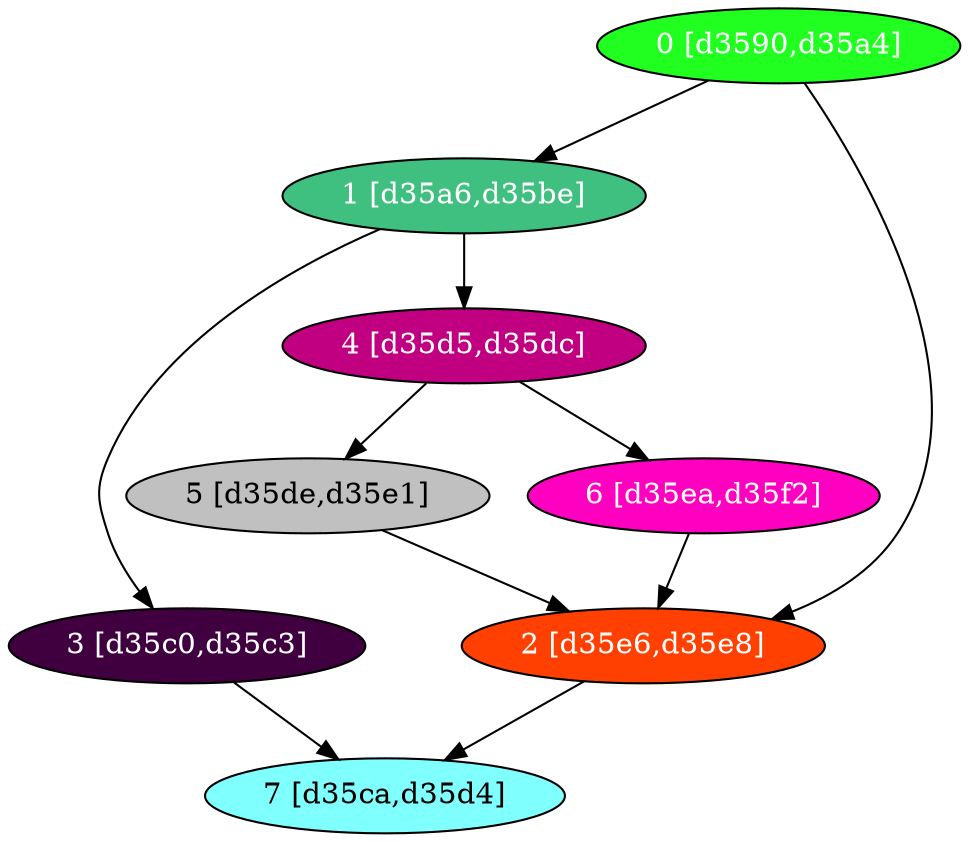diGraph libnss3{
	libnss3_0  [style=filled fillcolor="#20FF20" fontcolor="#ffffff" shape=oval label="0 [d3590,d35a4]"]
	libnss3_1  [style=filled fillcolor="#40C080" fontcolor="#ffffff" shape=oval label="1 [d35a6,d35be]"]
	libnss3_2  [style=filled fillcolor="#FF4000" fontcolor="#ffffff" shape=oval label="2 [d35e6,d35e8]"]
	libnss3_3  [style=filled fillcolor="#400040" fontcolor="#ffffff" shape=oval label="3 [d35c0,d35c3]"]
	libnss3_4  [style=filled fillcolor="#C00080" fontcolor="#ffffff" shape=oval label="4 [d35d5,d35dc]"]
	libnss3_5  [style=filled fillcolor="#C0C0C0" fontcolor="#000000" shape=oval label="5 [d35de,d35e1]"]
	libnss3_6  [style=filled fillcolor="#FF00C0" fontcolor="#ffffff" shape=oval label="6 [d35ea,d35f2]"]
	libnss3_7  [style=filled fillcolor="#80FFFF" fontcolor="#000000" shape=oval label="7 [d35ca,d35d4]"]

	libnss3_0 -> libnss3_1
	libnss3_0 -> libnss3_2
	libnss3_1 -> libnss3_3
	libnss3_1 -> libnss3_4
	libnss3_2 -> libnss3_7
	libnss3_3 -> libnss3_7
	libnss3_4 -> libnss3_5
	libnss3_4 -> libnss3_6
	libnss3_5 -> libnss3_2
	libnss3_6 -> libnss3_2
}